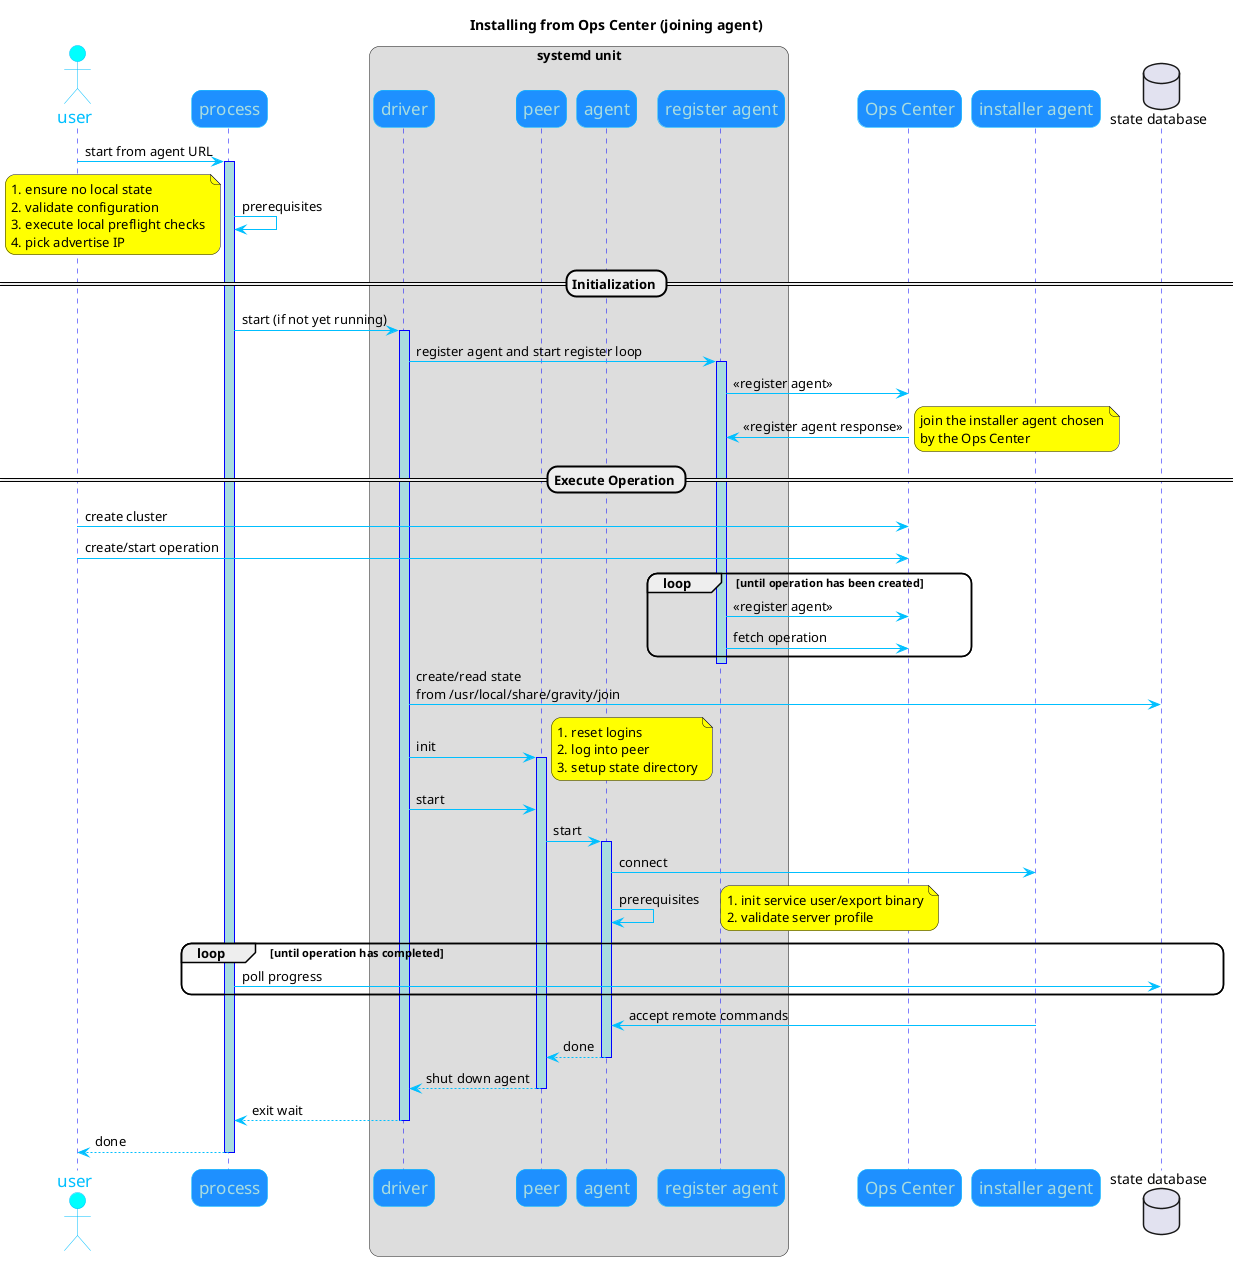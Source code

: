 @startuml
skinparam BackgroundColor #white
skinparam RoundCorner 20
skinparam note {
  BackgroundColor #yellow
}
skinparam sequence {
	ArrowColor DeepSkyBlue
	ActorBorderColor DeepSkyBlue
	LifeLineBorderColor blue
	LifeLineBackgroundColor #A9DCDF

	ParticipantBorderColor DeepSkyBlue
	ParticipantBackgroundColor DodgerBlue
	ParticipantFontName Consolas
	ParticipantFontSize 17
	ParticipantFontColor #A9DCDF

	ActorBackgroundColor aqua
	ActorFontColor DeepSkyBlue
	ActorFontSize 17
	ActorFontName Aapex
}

actor user
participant process as P
box systemd unit
participant driver as DP
participant "peer" as PP
participant "agent" as A
participant "register agent" as RA
end box
participant "Ops Center" as W
participant "installer agent" as IA
database "state database" as db order 100

title Installing from Ops Center (joining agent)

user -> P : start from agent URL
activate P
P -> P : prerequisites
note left
  # ensure no local state
  # validate configuration
  # execute local preflight checks
  # pick advertise IP
end note

== Initialization ==

P -> DP : start (if not yet running)
activate DP
DP -> RA : register agent and start register loop
activate RA
RA -> W : <<register agent>>
RA <- W : <<register agent response>>
note right
join the installer agent chosen
by the Ops Center
end note

== Execute Operation ==

user -> W : create cluster
user -> W : create/start operation

loop until operation has been created
RA -> W : <<register agent>>
RA -> W : fetch operation
end loop
deactivate RA

DP -> db : create/read state\nfrom /usr/local/share/gravity/join
DP -> PP : init
activate PP
note right
  # reset logins
  # log into peer
  # setup state directory
end note

DP -> PP : start
PP -> A : start
activate A
A -> IA : connect
A -> A : prerequisites
note right
  # init service user/export binary
  # validate server profile
end note

loop until operation has completed
P -> db : poll progress
end loop

A <- IA : accept remote commands
return done

return shut down agent
return exit wait
return done

@enduml
